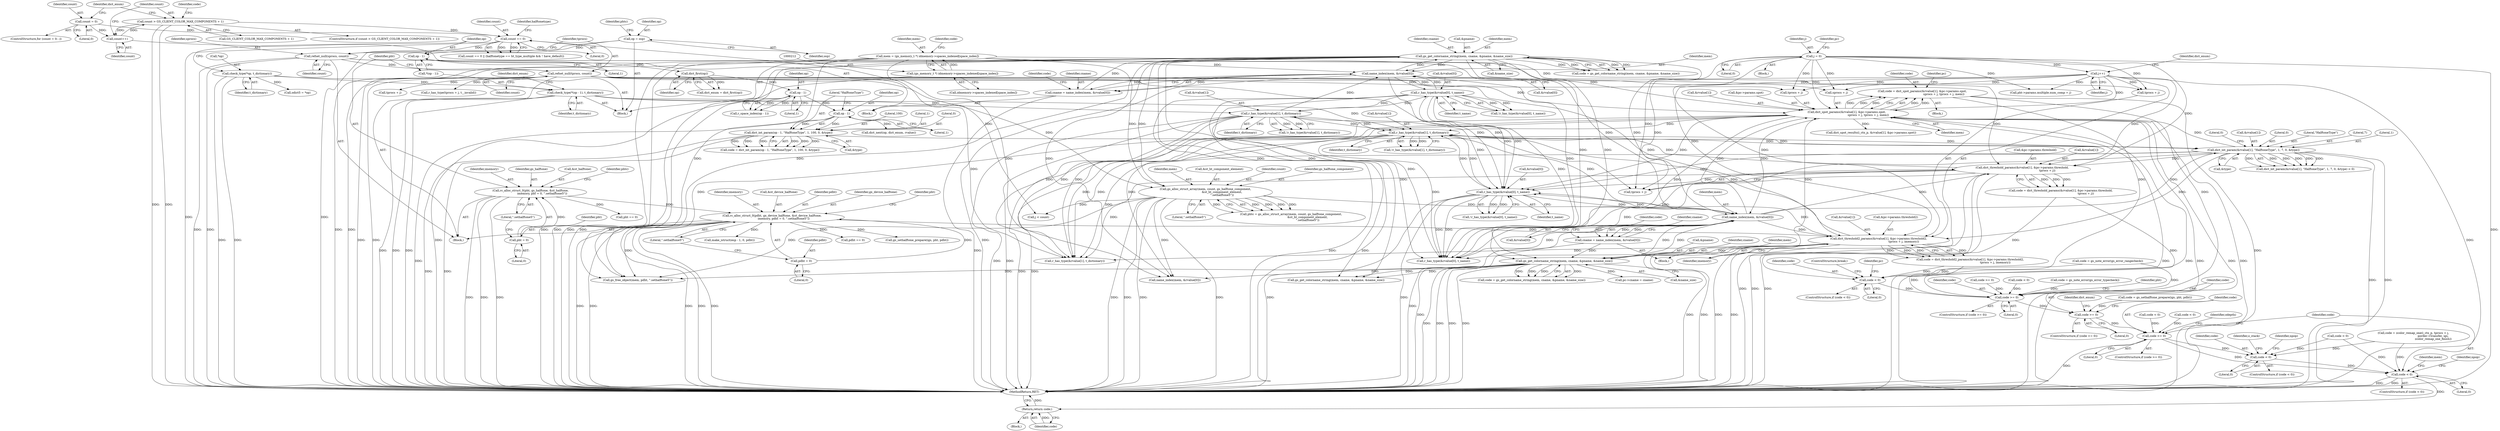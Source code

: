 digraph "0_ghostscript_f5c7555c30393e64ec1f5ab0dfae5b55b3b3fc78@integer" {
"1000549" [label="(Call,code = dict_spot_params(&rvalue[1], &pc->params.spot,\n                                                sprocs + j, tprocs + j, mem))"];
"1000551" [label="(Call,dict_spot_params(&rvalue[1], &pc->params.spot,\n                                                sprocs + j, tprocs + j, mem))"];
"1000521" [label="(Call,dict_int_param(&rvalue[1], \"HalftoneType\", 1, 7, 0, &type))"];
"1000464" [label="(Call,r_has_type(&rvalue[1], t_dictionary))"];
"1000589" [label="(Call,dict_threshold_params(&rvalue[1], &pc->params.threshold,\n                                                        tprocs + j))"];
"1000473" [label="(Call,name_index(mem, &rvalue[0]))"];
"1000295" [label="(Call,gs_get_colorname_string(mem, cname, &pname, &name_size))"];
"1000287" [label="(Call,name_index(mem, &rvalue[0]))"];
"1000209" [label="(Call,mem = (gs_memory_t *) idmemory->spaces_indexed[space_index])"];
"1000211" [label="(Call,(gs_memory_t *) idmemory->spaces_indexed[space_index])"];
"1000269" [label="(Call,r_has_type(&rvalue[0], t_name))"];
"1000278" [label="(Call,r_has_type(&rvalue[1], t_dictionary))"];
"1000193" [label="(Call,check_type(*(op - 1), t_dictionary))"];
"1000189" [label="(Call,check_type(*op, t_dictionary))"];
"1000285" [label="(Call,cname = name_index(mem, &rvalue[0]))"];
"1000386" [label="(Call,gs_alloc_struct_array(mem, count, gs_halftone_component,\n                                     &st_ht_component_element,\n                                     \".sethalftone5\"))"];
"1000371" [label="(Call,refset_null(tprocs, count))"];
"1000368" [label="(Call,refset_null(sprocs, count))"];
"1000348" [label="(Call,count == 0)"];
"1000335" [label="(Call,count > GS_CLIENT_COLOR_MAX_COMPONENTS + 1)"];
"1000332" [label="(Call,count++)"];
"1000252" [label="(Call,count = 0)"];
"1000481" [label="(Call,gs_get_colorname_string(mem, cname, &pname, &name_size))"];
"1000471" [label="(Call,cname = name_index(mem, &rvalue[0]))"];
"1000455" [label="(Call,r_has_type(&rvalue[0], t_name))"];
"1000612" [label="(Call,dict_threshold2_params(&rvalue[1], &pc->params.threshold2,\n                                                        tprocs + j, imemory))"];
"1000640" [label="(Call,j++)"];
"1000434" [label="(Call,j = 0)"];
"1000393" [label="(Call,rc_alloc_struct_0(pdht, gx_device_halftone, &st_device_halftone,\n                          imemory, pdht = 0, \".sethalftone5\"))"];
"1000399" [label="(Call,pdht = 0)"];
"1000374" [label="(Call,rc_alloc_struct_0(pht, gs_halftone, &st_halftone,\n                          imemory, pht = 0, \".sethalftone5\"))"];
"1000380" [label="(Call,pht = 0)"];
"1000220" [label="(Call,dict_int_param(op - 1, \"HalftoneType\", 1, 100, 0, &type))"];
"1000221" [label="(Call,op - 1)"];
"1000206" [label="(Call,op - 1)"];
"1000201" [label="(Call,dict_first(op))"];
"1000195" [label="(Call,op - 1)"];
"1000129" [label="(Call,op = osp)"];
"1000634" [label="(Call,code < 0)"];
"1000643" [label="(Call,code >= 0)"];
"1000686" [label="(Call,code >= 0)"];
"1000791" [label="(Call,code >= 0)"];
"1000983" [label="(Call,code < 0)"];
"1001013" [label="(Call,code < 0)"];
"1001029" [label="(Return,return code;)"];
"1000641" [label="(Identifier,j)"];
"1000465" [label="(Call,&rvalue[1])"];
"1000334" [label="(ControlStructure,if (count > GS_CLIENT_COLOR_MAX_COMPONENTS + 1))"];
"1000484" [label="(Call,&pname)"];
"1000396" [label="(Call,&st_device_halftone)"];
"1000381" [label="(Identifier,pht)"];
"1000296" [label="(Identifier,mem)"];
"1000228" [label="(Call,&type)"];
"1000195" [label="(Call,op - 1)"];
"1000640" [label="(Call,j++)"];
"1000637" [label="(ControlStructure,break;)"];
"1000687" [label="(Identifier,code)"];
"1000613" [label="(Call,&rvalue[1])"];
"1000549" [label="(Call,code = dict_spot_params(&rvalue[1], &pc->params.spot,\n                                                sprocs + j, tprocs + j, mem))"];
"1000791" [label="(Call,code >= 0)"];
"1000839" [label="(Call,make_istruct(esp - 1, 0, pdht))"];
"1000386" [label="(Call,gs_alloc_struct_array(mem, count, gs_halftone_component,\n                                     &st_ht_component_element,\n                                     \".sethalftone5\"))"];
"1000251" [label="(ControlStructure,for (count = 0; ;))"];
"1000472" [label="(Identifier,cname)"];
"1000300" [label="(Call,&name_size)"];
"1000456" [label="(Call,&rvalue[0])"];
"1001014" [label="(Identifier,code)"];
"1000541" [label="(Block,)"];
"1000192" [label="(Identifier,t_dictionary)"];
"1000370" [label="(Identifier,count)"];
"1000471" [label="(Call,cname = name_index(mem, &rvalue[0]))"];
"1001017" [label="(Call,gs_free_object(mem, pdht, \".sethalftone5\"))"];
"1000198" [label="(Identifier,t_dictionary)"];
"1000297" [label="(Identifier,cname)"];
"1000394" [label="(Identifier,pdht)"];
"1000956" [label="(Call,tprocs + j)"];
"1000342" [label="(Identifier,code)"];
"1000486" [label="(Call,&name_size)"];
"1000746" [label="(Call,code < 0)"];
"1000193" [label="(Call,check_type(*(op - 1), t_dictionary))"];
"1000189" [label="(Call,check_type(*op, t_dictionary))"];
"1000379" [label="(Identifier,imemory)"];
"1000644" [label="(Identifier,code)"];
"1001016" [label="(Block,)"];
"1000809" [label="(Call,odict5 = *op)"];
"1000983" [label="(Call,code < 0)"];
"1001018" [label="(Identifier,mem)"];
"1000610" [label="(Call,code = dict_threshold2_params(&rvalue[1], &pc->params.threshold2,\n                                                        tprocs + j, imemory))"];
"1000393" [label="(Call,rc_alloc_struct_0(pdht, gx_device_halftone, &st_device_halftone,\n                          imemory, pdht = 0, \".sethalftone5\"))"];
"1000392" [label="(Literal,\".sethalftone5\")"];
"1000790" [label="(ControlStructure,if (code >= 0))"];
"1000551" [label="(Call,dict_spot_params(&rvalue[1], &pc->params.spot,\n                                                sprocs + j, tprocs + j, mem))"];
"1000985" [label="(Literal,0)"];
"1000277" [label="(Call,!r_has_type(&rvalue[1], t_dictionary))"];
"1000543" [label="(Call,code = gs_note_error(gs_error_rangecheck))"];
"1000335" [label="(Call,count > GS_CLIENT_COLOR_MAX_COMPONENTS + 1)"];
"1000455" [label="(Call,r_has_type(&rvalue[0], t_name))"];
"1000213" [label="(Call,idmemory->spaces_indexed[space_index])"];
"1000194" [label="(Call,*(op - 1))"];
"1000385" [label="(Identifier,phtc)"];
"1000210" [label="(Identifier,mem)"];
"1000350" [label="(Literal,0)"];
"1000400" [label="(Identifier,pdht)"];
"1000424" [label="(Call,code >= 0)"];
"1000226" [label="(Literal,100)"];
"1000661" [label="(Call,pht->params.multiple.num_comp = j)"];
"1000259" [label="(Identifier,dict_enum)"];
"1000445" [label="(Identifier,dict_enum)"];
"1000955" [label="(Call,r_has_type(tprocs + j, t__invalid))"];
"1000948" [label="(Call,code < 0)"];
"1000688" [label="(Literal,0)"];
"1000405" [label="(Call,pht == 0)"];
"1000375" [label="(Identifier,pht)"];
"1000712" [label="(Call,r_has_type(&rvalue[0], t_name))"];
"1000129" [label="(Call,op = osp)"];
"1000135" [label="(Identifier,phtc)"];
"1000520" [label="(Call,dict_int_param(&rvalue[1], \"HalftoneType\", 1, 7, 0, &type) < 0)"];
"1001015" [label="(Literal,0)"];
"1000219" [label="(Identifier,code)"];
"1000469" [label="(Identifier,t_dictionary)"];
"1000209" [label="(Call,mem = (gs_memory_t *) idmemory->spaces_indexed[space_index])"];
"1001012" [label="(ControlStructure,if (code < 0))"];
"1000222" [label="(Identifier,op)"];
"1000475" [label="(Call,&rvalue[0])"];
"1000260" [label="(Call,dict_next(op, dict_enum, rvalue))"];
"1000252" [label="(Call,count = 0)"];
"1000685" [label="(ControlStructure,if (code >= 0))"];
"1000274" [label="(Identifier,t_name)"];
"1000984" [label="(Identifier,code)"];
"1000298" [label="(Call,&pname)"];
"1000220" [label="(Call,dict_int_param(op - 1, \"HalftoneType\", 1, 100, 0, &type))"];
"1000376" [label="(Identifier,gs_halftone)"];
"1000532" [label="(Literal,0)"];
"1000982" [label="(ControlStructure,if (code < 0))"];
"1000473" [label="(Call,name_index(mem, &rvalue[0]))"];
"1000721" [label="(Call,r_has_type(&rvalue[1], t_dictionary))"];
"1000639" [label="(Identifier,pc)"];
"1000207" [label="(Identifier,op)"];
"1000489" [label="(Call,code < 0)"];
"1000199" [label="(Call,dict_enum = dict_first(op))"];
"1000633" [label="(ControlStructure,if (code < 0))"];
"1000730" [label="(Call,name_index(mem, &rvalue[0]))"];
"1000463" [label="(Call,!r_has_type(&rvalue[1], t_dictionary))"];
"1000285" [label="(Call,cname = name_index(mem, &rvalue[0]))"];
"1000295" [label="(Call,gs_get_colorname_string(mem, cname, &pname, &name_size))"];
"1000269" [label="(Call,r_has_type(&rvalue[0], t_name))"];
"1000792" [label="(Identifier,code)"];
"1000474" [label="(Identifier,mem)"];
"1000255" [label="(Block,)"];
"1000460" [label="(Identifier,t_name)"];
"1000771" [label="(Call,dict_spot_results(i_ctx_p, &rvalue[1], &pc->params.spot))"];
"1000612" [label="(Call,dict_threshold2_params(&rvalue[1], &pc->params.threshold2,\n                                                        tprocs + j, imemory))"];
"1000279" [label="(Call,&rvalue[1])"];
"1000600" [label="(Call,tprocs + j)"];
"1000550" [label="(Identifier,code)"];
"1000635" [label="(Identifier,code)"];
"1000365" [label="(Block,)"];
"1000337" [label="(Call,GS_CLIENT_COLOR_MAX_COMPONENTS + 1)"];
"1000336" [label="(Identifier,count)"];
"1000483" [label="(Identifier,cname)"];
"1000438" [label="(Identifier,pc)"];
"1000373" [label="(Identifier,count)"];
"1000565" [label="(Call,tprocs + j)"];
"1000283" [label="(Identifier,t_dictionary)"];
"1000268" [label="(Call,!r_has_type(&rvalue[0], t_name))"];
"1000205" [label="(Call,r_space_index(op - 1))"];
"1000353" [label="(Identifier,halftonetype)"];
"1000412" [label="(Call,pdht == 0)"];
"1000634" [label="(Call,code < 0)"];
"1000387" [label="(Identifier,mem)"];
"1000253" [label="(Identifier,count)"];
"1000793" [label="(Literal,0)"];
"1000395" [label="(Identifier,gx_device_halftone)"];
"1000374" [label="(Call,rc_alloc_struct_0(pht, gs_halftone, &st_halftone,\n                          imemory, pht = 0, \".sethalftone5\"))"];
"1000270" [label="(Call,&rvalue[0])"];
"1000552" [label="(Call,&rvalue[1])"];
"1000797" [label="(Identifier,odepth)"];
"1000223" [label="(Literal,1)"];
"1000464" [label="(Call,r_has_type(&rvalue[1], t_dictionary))"];
"1000206" [label="(Call,op - 1)"];
"1000691" [label="(Identifier,dict_enum)"];
"1000254" [label="(Literal,0)"];
"1000347" [label="(Call,count == 0 || (halftonetype == ht_type_multiple && ! have_default))"];
"1000349" [label="(Identifier,count)"];
"1000383" [label="(Literal,\".sethalftone5\")"];
"1000645" [label="(Literal,0)"];
"1000989" [label="(Identifier,o_stack)"];
"1000522" [label="(Call,&rvalue[1])"];
"1000382" [label="(Literal,0)"];
"1000530" [label="(Call,&type)"];
"1000626" [label="(Identifier,imemory)"];
"1000202" [label="(Identifier,op)"];
"1000287" [label="(Call,name_index(mem, &rvalue[0]))"];
"1000211" [label="(Call,(gs_memory_t *) idmemory->spaces_indexed[space_index])"];
"1000197" [label="(Literal,1)"];
"1000371" [label="(Call,refset_null(tprocs, count))"];
"1001032" [label="(Identifier,npop)"];
"1001030" [label="(Identifier,code)"];
"1000479" [label="(Call,code = gs_get_colorname_string(mem, cname, &pname, &name_size))"];
"1000642" [label="(ControlStructure,if (code >= 0))"];
"1000196" [label="(Identifier,op)"];
"1000433" [label="(Block,)"];
"1000333" [label="(Identifier,count)"];
"1000225" [label="(Literal,1)"];
"1000617" [label="(Call,&pc->params.threshold2)"];
"1001010" [label="(Identifier,npop)"];
"1000127" [label="(Block,)"];
"1000562" [label="(Call,sprocs + j)"];
"1000390" [label="(Call,&st_ht_component_element)"];
"1000289" [label="(Call,&rvalue[0])"];
"1000587" [label="(Call,code = dict_threshold_params(&rvalue[1], &pc->params.threshold,\n                                                        tprocs + j))"];
"1000286" [label="(Identifier,cname)"];
"1000623" [label="(Call,tprocs + j)"];
"1000380" [label="(Call,pht = 0)"];
"1000679" [label="(Call,code = gs_sethalftone_prepare(igs, pht, pdht))"];
"1000454" [label="(Call,!r_has_type(&rvalue[0], t_name))"];
"1000852" [label="(Call,j < count)"];
"1000594" [label="(Call,&pc->params.threshold)"];
"1000190" [label="(Call,*op)"];
"1000529" [label="(Literal,0)"];
"1000556" [label="(Call,&pc->params.spot)"];
"1000590" [label="(Call,&rvalue[1])"];
"1000372" [label="(Identifier,tprocs)"];
"1000480" [label="(Identifier,code)"];
"1000399" [label="(Call,pdht = 0)"];
"1000965" [label="(Call,code = zcolor_remap_one(i_ctx_p, tprocs + j,\n                                            porder->transfer, igs,\n                                            zcolor_remap_one_finish))"];
"1000384" [label="(Call,phtc = gs_alloc_struct_array(mem, count, gs_halftone_component,\n                                     &st_ht_component_element,\n                                     \".sethalftone5\"))"];
"1000369" [label="(Identifier,sprocs)"];
"1000526" [label="(Literal,\"HalftoneType\")"];
"1000738" [label="(Call,gs_get_colorname_string(mem, cname, &pname, &name_size))"];
"1000294" [label="(Identifier,code)"];
"1000681" [label="(Call,gs_sethalftone_prepare(igs, pht, pdht))"];
"1000534" [label="(Call,code = gs_note_error(gs_error_typecheck))"];
"1000200" [label="(Identifier,dict_enum)"];
"1000348" [label="(Call,count == 0)"];
"1000528" [label="(Literal,7)"];
"1000227" [label="(Literal,0)"];
"1000436" [label="(Literal,0)"];
"1000784" [label="(Call,code < 0)"];
"1000332" [label="(Call,count++)"];
"1000527" [label="(Literal,1)"];
"1000440" [label="(Block,)"];
"1000636" [label="(Literal,0)"];
"1000406" [label="(Identifier,pht)"];
"1000377" [label="(Call,&st_halftone)"];
"1000131" [label="(Identifier,osp)"];
"1000221" [label="(Call,op - 1)"];
"1000401" [label="(Literal,0)"];
"1001029" [label="(Return,return code;)"];
"1000589" [label="(Call,dict_threshold_params(&rvalue[1], &pc->params.threshold,\n                                                        tprocs + j))"];
"1000574" [label="(Identifier,pc)"];
"1001042" [label="(MethodReturn,RET)"];
"1000643" [label="(Call,code >= 0)"];
"1000398" [label="(Identifier,imemory)"];
"1000201" [label="(Call,dict_first(op))"];
"1000521" [label="(Call,dict_int_param(&rvalue[1], \"HalftoneType\", 1, 7, 0, &type))"];
"1001013" [label="(Call,code < 0)"];
"1000288" [label="(Identifier,mem)"];
"1000482" [label="(Identifier,mem)"];
"1000224" [label="(Literal,\"HalftoneType\")"];
"1000505" [label="(Call,pc->cname = cname)"];
"1000278" [label="(Call,r_has_type(&rvalue[1], t_dictionary))"];
"1000388" [label="(Identifier,count)"];
"1000130" [label="(Identifier,op)"];
"1000389" [label="(Identifier,gs_halftone_component)"];
"1000686" [label="(Call,code >= 0)"];
"1000434" [label="(Call,j = 0)"];
"1000402" [label="(Literal,\".sethalftone5\")"];
"1000218" [label="(Call,code = dict_int_param(op - 1, \"HalftoneType\", 1, 100, 0, &type))"];
"1000435" [label="(Identifier,j)"];
"1000208" [label="(Literal,1)"];
"1000568" [label="(Identifier,mem)"];
"1000481" [label="(Call,gs_get_colorname_string(mem, cname, &pname, &name_size))"];
"1000649" [label="(Identifier,pht)"];
"1000368" [label="(Call,refset_null(sprocs, count))"];
"1000293" [label="(Call,code = gs_get_colorname_string(mem, cname, &pname, &name_size))"];
"1000549" -> "1000541"  [label="AST: "];
"1000549" -> "1000551"  [label="CFG: "];
"1000550" -> "1000549"  [label="AST: "];
"1000551" -> "1000549"  [label="AST: "];
"1000574" -> "1000549"  [label="CFG: "];
"1000549" -> "1001042"  [label="DDG: "];
"1000551" -> "1000549"  [label="DDG: "];
"1000551" -> "1000549"  [label="DDG: "];
"1000551" -> "1000549"  [label="DDG: "];
"1000551" -> "1000549"  [label="DDG: "];
"1000551" -> "1000549"  [label="DDG: "];
"1000549" -> "1000634"  [label="DDG: "];
"1000549" -> "1000643"  [label="DDG: "];
"1000551" -> "1000568"  [label="CFG: "];
"1000552" -> "1000551"  [label="AST: "];
"1000556" -> "1000551"  [label="AST: "];
"1000562" -> "1000551"  [label="AST: "];
"1000565" -> "1000551"  [label="AST: "];
"1000568" -> "1000551"  [label="AST: "];
"1000551" -> "1001042"  [label="DDG: "];
"1000551" -> "1001042"  [label="DDG: "];
"1000551" -> "1001042"  [label="DDG: "];
"1000551" -> "1001042"  [label="DDG: "];
"1000551" -> "1001042"  [label="DDG: "];
"1000551" -> "1000455"  [label="DDG: "];
"1000551" -> "1000464"  [label="DDG: "];
"1000551" -> "1000473"  [label="DDG: "];
"1000521" -> "1000551"  [label="DDG: "];
"1000473" -> "1000551"  [label="DDG: "];
"1000368" -> "1000551"  [label="DDG: "];
"1000640" -> "1000551"  [label="DDG: "];
"1000434" -> "1000551"  [label="DDG: "];
"1000371" -> "1000551"  [label="DDG: "];
"1000481" -> "1000551"  [label="DDG: "];
"1000551" -> "1000712"  [label="DDG: "];
"1000551" -> "1000721"  [label="DDG: "];
"1000551" -> "1000730"  [label="DDG: "];
"1000551" -> "1000771"  [label="DDG: "];
"1000551" -> "1001017"  [label="DDG: "];
"1000521" -> "1000520"  [label="AST: "];
"1000521" -> "1000530"  [label="CFG: "];
"1000522" -> "1000521"  [label="AST: "];
"1000526" -> "1000521"  [label="AST: "];
"1000527" -> "1000521"  [label="AST: "];
"1000528" -> "1000521"  [label="AST: "];
"1000529" -> "1000521"  [label="AST: "];
"1000530" -> "1000521"  [label="AST: "];
"1000532" -> "1000521"  [label="CFG: "];
"1000521" -> "1001042"  [label="DDG: "];
"1000521" -> "1001042"  [label="DDG: "];
"1000521" -> "1000455"  [label="DDG: "];
"1000521" -> "1000464"  [label="DDG: "];
"1000521" -> "1000520"  [label="DDG: "];
"1000521" -> "1000520"  [label="DDG: "];
"1000521" -> "1000520"  [label="DDG: "];
"1000521" -> "1000520"  [label="DDG: "];
"1000521" -> "1000520"  [label="DDG: "];
"1000521" -> "1000520"  [label="DDG: "];
"1000464" -> "1000521"  [label="DDG: "];
"1000473" -> "1000521"  [label="DDG: "];
"1000220" -> "1000521"  [label="DDG: "];
"1000521" -> "1000589"  [label="DDG: "];
"1000521" -> "1000612"  [label="DDG: "];
"1000521" -> "1000712"  [label="DDG: "];
"1000521" -> "1000721"  [label="DDG: "];
"1000464" -> "1000463"  [label="AST: "];
"1000464" -> "1000469"  [label="CFG: "];
"1000465" -> "1000464"  [label="AST: "];
"1000469" -> "1000464"  [label="AST: "];
"1000463" -> "1000464"  [label="CFG: "];
"1000464" -> "1001042"  [label="DDG: "];
"1000464" -> "1001042"  [label="DDG: "];
"1000464" -> "1000455"  [label="DDG: "];
"1000464" -> "1000463"  [label="DDG: "];
"1000464" -> "1000463"  [label="DDG: "];
"1000589" -> "1000464"  [label="DDG: "];
"1000278" -> "1000464"  [label="DDG: "];
"1000278" -> "1000464"  [label="DDG: "];
"1000455" -> "1000464"  [label="DDG: "];
"1000612" -> "1000464"  [label="DDG: "];
"1000193" -> "1000464"  [label="DDG: "];
"1000464" -> "1000473"  [label="DDG: "];
"1000464" -> "1000712"  [label="DDG: "];
"1000464" -> "1000721"  [label="DDG: "];
"1000464" -> "1000721"  [label="DDG: "];
"1000589" -> "1000587"  [label="AST: "];
"1000589" -> "1000600"  [label="CFG: "];
"1000590" -> "1000589"  [label="AST: "];
"1000594" -> "1000589"  [label="AST: "];
"1000600" -> "1000589"  [label="AST: "];
"1000587" -> "1000589"  [label="CFG: "];
"1000589" -> "1001042"  [label="DDG: "];
"1000589" -> "1001042"  [label="DDG: "];
"1000589" -> "1001042"  [label="DDG: "];
"1000589" -> "1000455"  [label="DDG: "];
"1000589" -> "1000587"  [label="DDG: "];
"1000589" -> "1000587"  [label="DDG: "];
"1000589" -> "1000587"  [label="DDG: "];
"1000473" -> "1000589"  [label="DDG: "];
"1000371" -> "1000589"  [label="DDG: "];
"1000640" -> "1000589"  [label="DDG: "];
"1000434" -> "1000589"  [label="DDG: "];
"1000589" -> "1000712"  [label="DDG: "];
"1000589" -> "1000721"  [label="DDG: "];
"1000473" -> "1000471"  [label="AST: "];
"1000473" -> "1000475"  [label="CFG: "];
"1000474" -> "1000473"  [label="AST: "];
"1000475" -> "1000473"  [label="AST: "];
"1000471" -> "1000473"  [label="CFG: "];
"1000473" -> "1001042"  [label="DDG: "];
"1000473" -> "1000455"  [label="DDG: "];
"1000473" -> "1000471"  [label="DDG: "];
"1000473" -> "1000471"  [label="DDG: "];
"1000295" -> "1000473"  [label="DDG: "];
"1000386" -> "1000473"  [label="DDG: "];
"1000481" -> "1000473"  [label="DDG: "];
"1000209" -> "1000473"  [label="DDG: "];
"1000455" -> "1000473"  [label="DDG: "];
"1000473" -> "1000481"  [label="DDG: "];
"1000473" -> "1000612"  [label="DDG: "];
"1000473" -> "1000712"  [label="DDG: "];
"1000295" -> "1000293"  [label="AST: "];
"1000295" -> "1000300"  [label="CFG: "];
"1000296" -> "1000295"  [label="AST: "];
"1000297" -> "1000295"  [label="AST: "];
"1000298" -> "1000295"  [label="AST: "];
"1000300" -> "1000295"  [label="AST: "];
"1000293" -> "1000295"  [label="CFG: "];
"1000295" -> "1001042"  [label="DDG: "];
"1000295" -> "1001042"  [label="DDG: "];
"1000295" -> "1001042"  [label="DDG: "];
"1000295" -> "1001042"  [label="DDG: "];
"1000295" -> "1000287"  [label="DDG: "];
"1000295" -> "1000293"  [label="DDG: "];
"1000295" -> "1000293"  [label="DDG: "];
"1000295" -> "1000293"  [label="DDG: "];
"1000295" -> "1000293"  [label="DDG: "];
"1000287" -> "1000295"  [label="DDG: "];
"1000285" -> "1000295"  [label="DDG: "];
"1000295" -> "1000386"  [label="DDG: "];
"1000295" -> "1000481"  [label="DDG: "];
"1000295" -> "1000481"  [label="DDG: "];
"1000295" -> "1000730"  [label="DDG: "];
"1000295" -> "1000738"  [label="DDG: "];
"1000295" -> "1000738"  [label="DDG: "];
"1000295" -> "1001017"  [label="DDG: "];
"1000287" -> "1000285"  [label="AST: "];
"1000287" -> "1000289"  [label="CFG: "];
"1000288" -> "1000287"  [label="AST: "];
"1000289" -> "1000287"  [label="AST: "];
"1000285" -> "1000287"  [label="CFG: "];
"1000287" -> "1001042"  [label="DDG: "];
"1000287" -> "1000269"  [label="DDG: "];
"1000287" -> "1000285"  [label="DDG: "];
"1000287" -> "1000285"  [label="DDG: "];
"1000209" -> "1000287"  [label="DDG: "];
"1000269" -> "1000287"  [label="DDG: "];
"1000278" -> "1000287"  [label="DDG: "];
"1000287" -> "1000455"  [label="DDG: "];
"1000287" -> "1000712"  [label="DDG: "];
"1000209" -> "1000127"  [label="AST: "];
"1000209" -> "1000211"  [label="CFG: "];
"1000210" -> "1000209"  [label="AST: "];
"1000211" -> "1000209"  [label="AST: "];
"1000219" -> "1000209"  [label="CFG: "];
"1000209" -> "1001042"  [label="DDG: "];
"1000209" -> "1001042"  [label="DDG: "];
"1000211" -> "1000209"  [label="DDG: "];
"1000209" -> "1000386"  [label="DDG: "];
"1000209" -> "1000730"  [label="DDG: "];
"1000209" -> "1001017"  [label="DDG: "];
"1000211" -> "1000213"  [label="CFG: "];
"1000212" -> "1000211"  [label="AST: "];
"1000213" -> "1000211"  [label="AST: "];
"1000211" -> "1001042"  [label="DDG: "];
"1000269" -> "1000268"  [label="AST: "];
"1000269" -> "1000274"  [label="CFG: "];
"1000270" -> "1000269"  [label="AST: "];
"1000274" -> "1000269"  [label="AST: "];
"1000268" -> "1000269"  [label="CFG: "];
"1000269" -> "1001042"  [label="DDG: "];
"1000269" -> "1001042"  [label="DDG: "];
"1000269" -> "1000268"  [label="DDG: "];
"1000269" -> "1000268"  [label="DDG: "];
"1000278" -> "1000269"  [label="DDG: "];
"1000269" -> "1000278"  [label="DDG: "];
"1000269" -> "1000455"  [label="DDG: "];
"1000269" -> "1000455"  [label="DDG: "];
"1000269" -> "1000712"  [label="DDG: "];
"1000269" -> "1000712"  [label="DDG: "];
"1000278" -> "1000277"  [label="AST: "];
"1000278" -> "1000283"  [label="CFG: "];
"1000279" -> "1000278"  [label="AST: "];
"1000283" -> "1000278"  [label="AST: "];
"1000277" -> "1000278"  [label="CFG: "];
"1000278" -> "1001042"  [label="DDG: "];
"1000278" -> "1001042"  [label="DDG: "];
"1000278" -> "1000277"  [label="DDG: "];
"1000278" -> "1000277"  [label="DDG: "];
"1000193" -> "1000278"  [label="DDG: "];
"1000278" -> "1000455"  [label="DDG: "];
"1000278" -> "1000712"  [label="DDG: "];
"1000278" -> "1000721"  [label="DDG: "];
"1000278" -> "1000721"  [label="DDG: "];
"1000193" -> "1000127"  [label="AST: "];
"1000193" -> "1000198"  [label="CFG: "];
"1000194" -> "1000193"  [label="AST: "];
"1000198" -> "1000193"  [label="AST: "];
"1000200" -> "1000193"  [label="CFG: "];
"1000193" -> "1001042"  [label="DDG: "];
"1000193" -> "1001042"  [label="DDG: "];
"1000193" -> "1001042"  [label="DDG: "];
"1000189" -> "1000193"  [label="DDG: "];
"1000193" -> "1000721"  [label="DDG: "];
"1000189" -> "1000127"  [label="AST: "];
"1000189" -> "1000192"  [label="CFG: "];
"1000190" -> "1000189"  [label="AST: "];
"1000192" -> "1000189"  [label="AST: "];
"1000196" -> "1000189"  [label="CFG: "];
"1000189" -> "1001042"  [label="DDG: "];
"1000189" -> "1001042"  [label="DDG: "];
"1000189" -> "1000809"  [label="DDG: "];
"1000285" -> "1000255"  [label="AST: "];
"1000286" -> "1000285"  [label="AST: "];
"1000294" -> "1000285"  [label="CFG: "];
"1000285" -> "1001042"  [label="DDG: "];
"1000386" -> "1000384"  [label="AST: "];
"1000386" -> "1000392"  [label="CFG: "];
"1000387" -> "1000386"  [label="AST: "];
"1000388" -> "1000386"  [label="AST: "];
"1000389" -> "1000386"  [label="AST: "];
"1000390" -> "1000386"  [label="AST: "];
"1000392" -> "1000386"  [label="AST: "];
"1000384" -> "1000386"  [label="CFG: "];
"1000386" -> "1001042"  [label="DDG: "];
"1000386" -> "1001042"  [label="DDG: "];
"1000386" -> "1001042"  [label="DDG: "];
"1000386" -> "1001042"  [label="DDG: "];
"1000386" -> "1000384"  [label="DDG: "];
"1000386" -> "1000384"  [label="DDG: "];
"1000386" -> "1000384"  [label="DDG: "];
"1000386" -> "1000384"  [label="DDG: "];
"1000386" -> "1000384"  [label="DDG: "];
"1000371" -> "1000386"  [label="DDG: "];
"1000386" -> "1000730"  [label="DDG: "];
"1000386" -> "1000852"  [label="DDG: "];
"1000386" -> "1001017"  [label="DDG: "];
"1000371" -> "1000365"  [label="AST: "];
"1000371" -> "1000373"  [label="CFG: "];
"1000372" -> "1000371"  [label="AST: "];
"1000373" -> "1000371"  [label="AST: "];
"1000375" -> "1000371"  [label="CFG: "];
"1000371" -> "1001042"  [label="DDG: "];
"1000371" -> "1001042"  [label="DDG: "];
"1000368" -> "1000371"  [label="DDG: "];
"1000371" -> "1000565"  [label="DDG: "];
"1000371" -> "1000600"  [label="DDG: "];
"1000371" -> "1000612"  [label="DDG: "];
"1000371" -> "1000623"  [label="DDG: "];
"1000371" -> "1000955"  [label="DDG: "];
"1000371" -> "1000956"  [label="DDG: "];
"1000368" -> "1000365"  [label="AST: "];
"1000368" -> "1000370"  [label="CFG: "];
"1000369" -> "1000368"  [label="AST: "];
"1000370" -> "1000368"  [label="AST: "];
"1000372" -> "1000368"  [label="CFG: "];
"1000368" -> "1001042"  [label="DDG: "];
"1000368" -> "1001042"  [label="DDG: "];
"1000348" -> "1000368"  [label="DDG: "];
"1000368" -> "1000562"  [label="DDG: "];
"1000348" -> "1000347"  [label="AST: "];
"1000348" -> "1000350"  [label="CFG: "];
"1000349" -> "1000348"  [label="AST: "];
"1000350" -> "1000348"  [label="AST: "];
"1000353" -> "1000348"  [label="CFG: "];
"1000347" -> "1000348"  [label="CFG: "];
"1000348" -> "1001042"  [label="DDG: "];
"1000348" -> "1000347"  [label="DDG: "];
"1000348" -> "1000347"  [label="DDG: "];
"1000335" -> "1000348"  [label="DDG: "];
"1000252" -> "1000348"  [label="DDG: "];
"1000348" -> "1000852"  [label="DDG: "];
"1000335" -> "1000334"  [label="AST: "];
"1000335" -> "1000337"  [label="CFG: "];
"1000336" -> "1000335"  [label="AST: "];
"1000337" -> "1000335"  [label="AST: "];
"1000259" -> "1000335"  [label="CFG: "];
"1000342" -> "1000335"  [label="CFG: "];
"1000335" -> "1001042"  [label="DDG: "];
"1000335" -> "1001042"  [label="DDG: "];
"1000335" -> "1000332"  [label="DDG: "];
"1000332" -> "1000335"  [label="DDG: "];
"1000332" -> "1000255"  [label="AST: "];
"1000332" -> "1000333"  [label="CFG: "];
"1000333" -> "1000332"  [label="AST: "];
"1000336" -> "1000332"  [label="CFG: "];
"1000252" -> "1000332"  [label="DDG: "];
"1000252" -> "1000251"  [label="AST: "];
"1000252" -> "1000254"  [label="CFG: "];
"1000253" -> "1000252"  [label="AST: "];
"1000254" -> "1000252"  [label="AST: "];
"1000259" -> "1000252"  [label="CFG: "];
"1000481" -> "1000479"  [label="AST: "];
"1000481" -> "1000486"  [label="CFG: "];
"1000482" -> "1000481"  [label="AST: "];
"1000483" -> "1000481"  [label="AST: "];
"1000484" -> "1000481"  [label="AST: "];
"1000486" -> "1000481"  [label="AST: "];
"1000479" -> "1000481"  [label="CFG: "];
"1000481" -> "1001042"  [label="DDG: "];
"1000481" -> "1001042"  [label="DDG: "];
"1000481" -> "1001042"  [label="DDG: "];
"1000481" -> "1001042"  [label="DDG: "];
"1000481" -> "1000479"  [label="DDG: "];
"1000481" -> "1000479"  [label="DDG: "];
"1000481" -> "1000479"  [label="DDG: "];
"1000481" -> "1000479"  [label="DDG: "];
"1000471" -> "1000481"  [label="DDG: "];
"1000481" -> "1000505"  [label="DDG: "];
"1000481" -> "1000730"  [label="DDG: "];
"1000481" -> "1000738"  [label="DDG: "];
"1000481" -> "1000738"  [label="DDG: "];
"1000481" -> "1001017"  [label="DDG: "];
"1000471" -> "1000440"  [label="AST: "];
"1000472" -> "1000471"  [label="AST: "];
"1000480" -> "1000471"  [label="CFG: "];
"1000471" -> "1001042"  [label="DDG: "];
"1000455" -> "1000454"  [label="AST: "];
"1000455" -> "1000460"  [label="CFG: "];
"1000456" -> "1000455"  [label="AST: "];
"1000460" -> "1000455"  [label="AST: "];
"1000454" -> "1000455"  [label="CFG: "];
"1000455" -> "1001042"  [label="DDG: "];
"1000455" -> "1001042"  [label="DDG: "];
"1000455" -> "1000454"  [label="DDG: "];
"1000455" -> "1000454"  [label="DDG: "];
"1000612" -> "1000455"  [label="DDG: "];
"1000455" -> "1000712"  [label="DDG: "];
"1000455" -> "1000712"  [label="DDG: "];
"1000612" -> "1000610"  [label="AST: "];
"1000612" -> "1000626"  [label="CFG: "];
"1000613" -> "1000612"  [label="AST: "];
"1000617" -> "1000612"  [label="AST: "];
"1000623" -> "1000612"  [label="AST: "];
"1000626" -> "1000612"  [label="AST: "];
"1000610" -> "1000612"  [label="CFG: "];
"1000612" -> "1001042"  [label="DDG: "];
"1000612" -> "1001042"  [label="DDG: "];
"1000612" -> "1001042"  [label="DDG: "];
"1000612" -> "1001042"  [label="DDG: "];
"1000612" -> "1000610"  [label="DDG: "];
"1000612" -> "1000610"  [label="DDG: "];
"1000612" -> "1000610"  [label="DDG: "];
"1000612" -> "1000610"  [label="DDG: "];
"1000640" -> "1000612"  [label="DDG: "];
"1000434" -> "1000612"  [label="DDG: "];
"1000393" -> "1000612"  [label="DDG: "];
"1000612" -> "1000712"  [label="DDG: "];
"1000612" -> "1000721"  [label="DDG: "];
"1000640" -> "1000440"  [label="AST: "];
"1000640" -> "1000641"  [label="CFG: "];
"1000641" -> "1000640"  [label="AST: "];
"1000445" -> "1000640"  [label="CFG: "];
"1000640" -> "1001042"  [label="DDG: "];
"1000640" -> "1000562"  [label="DDG: "];
"1000640" -> "1000565"  [label="DDG: "];
"1000640" -> "1000600"  [label="DDG: "];
"1000640" -> "1000623"  [label="DDG: "];
"1000434" -> "1000640"  [label="DDG: "];
"1000640" -> "1000661"  [label="DDG: "];
"1000434" -> "1000433"  [label="AST: "];
"1000434" -> "1000436"  [label="CFG: "];
"1000435" -> "1000434"  [label="AST: "];
"1000436" -> "1000434"  [label="AST: "];
"1000438" -> "1000434"  [label="CFG: "];
"1000434" -> "1001042"  [label="DDG: "];
"1000434" -> "1000562"  [label="DDG: "];
"1000434" -> "1000565"  [label="DDG: "];
"1000434" -> "1000600"  [label="DDG: "];
"1000434" -> "1000623"  [label="DDG: "];
"1000434" -> "1000661"  [label="DDG: "];
"1000393" -> "1000365"  [label="AST: "];
"1000393" -> "1000402"  [label="CFG: "];
"1000394" -> "1000393"  [label="AST: "];
"1000395" -> "1000393"  [label="AST: "];
"1000396" -> "1000393"  [label="AST: "];
"1000398" -> "1000393"  [label="AST: "];
"1000399" -> "1000393"  [label="AST: "];
"1000402" -> "1000393"  [label="AST: "];
"1000406" -> "1000393"  [label="CFG: "];
"1000393" -> "1001042"  [label="DDG: "];
"1000393" -> "1001042"  [label="DDG: "];
"1000393" -> "1001042"  [label="DDG: "];
"1000393" -> "1001042"  [label="DDG: "];
"1000393" -> "1001042"  [label="DDG: "];
"1000399" -> "1000393"  [label="DDG: "];
"1000374" -> "1000393"  [label="DDG: "];
"1000393" -> "1000412"  [label="DDG: "];
"1000393" -> "1000681"  [label="DDG: "];
"1000393" -> "1000839"  [label="DDG: "];
"1000393" -> "1001017"  [label="DDG: "];
"1000399" -> "1000401"  [label="CFG: "];
"1000400" -> "1000399"  [label="AST: "];
"1000401" -> "1000399"  [label="AST: "];
"1000402" -> "1000399"  [label="CFG: "];
"1000374" -> "1000365"  [label="AST: "];
"1000374" -> "1000383"  [label="CFG: "];
"1000375" -> "1000374"  [label="AST: "];
"1000376" -> "1000374"  [label="AST: "];
"1000377" -> "1000374"  [label="AST: "];
"1000379" -> "1000374"  [label="AST: "];
"1000380" -> "1000374"  [label="AST: "];
"1000383" -> "1000374"  [label="AST: "];
"1000385" -> "1000374"  [label="CFG: "];
"1000374" -> "1001042"  [label="DDG: "];
"1000374" -> "1001042"  [label="DDG: "];
"1000374" -> "1001042"  [label="DDG: "];
"1000380" -> "1000374"  [label="DDG: "];
"1000374" -> "1000405"  [label="DDG: "];
"1000380" -> "1000382"  [label="CFG: "];
"1000381" -> "1000380"  [label="AST: "];
"1000382" -> "1000380"  [label="AST: "];
"1000383" -> "1000380"  [label="CFG: "];
"1000220" -> "1000218"  [label="AST: "];
"1000220" -> "1000228"  [label="CFG: "];
"1000221" -> "1000220"  [label="AST: "];
"1000224" -> "1000220"  [label="AST: "];
"1000225" -> "1000220"  [label="AST: "];
"1000226" -> "1000220"  [label="AST: "];
"1000227" -> "1000220"  [label="AST: "];
"1000228" -> "1000220"  [label="AST: "];
"1000218" -> "1000220"  [label="CFG: "];
"1000220" -> "1001042"  [label="DDG: "];
"1000220" -> "1001042"  [label="DDG: "];
"1000220" -> "1000218"  [label="DDG: "];
"1000220" -> "1000218"  [label="DDG: "];
"1000220" -> "1000218"  [label="DDG: "];
"1000220" -> "1000218"  [label="DDG: "];
"1000220" -> "1000218"  [label="DDG: "];
"1000220" -> "1000218"  [label="DDG: "];
"1000221" -> "1000220"  [label="DDG: "];
"1000221" -> "1000220"  [label="DDG: "];
"1000221" -> "1000223"  [label="CFG: "];
"1000222" -> "1000221"  [label="AST: "];
"1000223" -> "1000221"  [label="AST: "];
"1000224" -> "1000221"  [label="CFG: "];
"1000221" -> "1001042"  [label="DDG: "];
"1000206" -> "1000221"  [label="DDG: "];
"1000221" -> "1000260"  [label="DDG: "];
"1000206" -> "1000205"  [label="AST: "];
"1000206" -> "1000208"  [label="CFG: "];
"1000207" -> "1000206"  [label="AST: "];
"1000208" -> "1000206"  [label="AST: "];
"1000205" -> "1000206"  [label="CFG: "];
"1000206" -> "1000205"  [label="DDG: "];
"1000206" -> "1000205"  [label="DDG: "];
"1000201" -> "1000206"  [label="DDG: "];
"1000201" -> "1000199"  [label="AST: "];
"1000201" -> "1000202"  [label="CFG: "];
"1000202" -> "1000201"  [label="AST: "];
"1000199" -> "1000201"  [label="CFG: "];
"1000201" -> "1000199"  [label="DDG: "];
"1000195" -> "1000201"  [label="DDG: "];
"1000195" -> "1000194"  [label="AST: "];
"1000195" -> "1000197"  [label="CFG: "];
"1000196" -> "1000195"  [label="AST: "];
"1000197" -> "1000195"  [label="AST: "];
"1000194" -> "1000195"  [label="CFG: "];
"1000129" -> "1000195"  [label="DDG: "];
"1000129" -> "1000127"  [label="AST: "];
"1000129" -> "1000131"  [label="CFG: "];
"1000130" -> "1000129"  [label="AST: "];
"1000131" -> "1000129"  [label="AST: "];
"1000135" -> "1000129"  [label="CFG: "];
"1000129" -> "1001042"  [label="DDG: "];
"1000634" -> "1000633"  [label="AST: "];
"1000634" -> "1000636"  [label="CFG: "];
"1000635" -> "1000634"  [label="AST: "];
"1000636" -> "1000634"  [label="AST: "];
"1000637" -> "1000634"  [label="CFG: "];
"1000639" -> "1000634"  [label="CFG: "];
"1000587" -> "1000634"  [label="DDG: "];
"1000610" -> "1000634"  [label="DDG: "];
"1000543" -> "1000634"  [label="DDG: "];
"1000634" -> "1000643"  [label="DDG: "];
"1000643" -> "1000642"  [label="AST: "];
"1000643" -> "1000645"  [label="CFG: "];
"1000644" -> "1000643"  [label="AST: "];
"1000645" -> "1000643"  [label="AST: "];
"1000649" -> "1000643"  [label="CFG: "];
"1000687" -> "1000643"  [label="CFG: "];
"1000587" -> "1000643"  [label="DDG: "];
"1000610" -> "1000643"  [label="DDG: "];
"1000424" -> "1000643"  [label="DDG: "];
"1000489" -> "1000643"  [label="DDG: "];
"1000543" -> "1000643"  [label="DDG: "];
"1000534" -> "1000643"  [label="DDG: "];
"1000643" -> "1000686"  [label="DDG: "];
"1000686" -> "1000685"  [label="AST: "];
"1000686" -> "1000688"  [label="CFG: "];
"1000687" -> "1000686"  [label="AST: "];
"1000688" -> "1000686"  [label="AST: "];
"1000691" -> "1000686"  [label="CFG: "];
"1000792" -> "1000686"  [label="CFG: "];
"1000679" -> "1000686"  [label="DDG: "];
"1000686" -> "1000791"  [label="DDG: "];
"1000791" -> "1000790"  [label="AST: "];
"1000791" -> "1000793"  [label="CFG: "];
"1000792" -> "1000791"  [label="AST: "];
"1000793" -> "1000791"  [label="AST: "];
"1000797" -> "1000791"  [label="CFG: "];
"1001014" -> "1000791"  [label="CFG: "];
"1000791" -> "1001042"  [label="DDG: "];
"1000784" -> "1000791"  [label="DDG: "];
"1000746" -> "1000791"  [label="DDG: "];
"1000791" -> "1000983"  [label="DDG: "];
"1000791" -> "1001013"  [label="DDG: "];
"1000983" -> "1000982"  [label="AST: "];
"1000983" -> "1000985"  [label="CFG: "];
"1000984" -> "1000983"  [label="AST: "];
"1000985" -> "1000983"  [label="AST: "];
"1000989" -> "1000983"  [label="CFG: "];
"1001010" -> "1000983"  [label="CFG: "];
"1000965" -> "1000983"  [label="DDG: "];
"1000948" -> "1000983"  [label="DDG: "];
"1000983" -> "1001013"  [label="DDG: "];
"1001013" -> "1001012"  [label="AST: "];
"1001013" -> "1001015"  [label="CFG: "];
"1001014" -> "1001013"  [label="AST: "];
"1001015" -> "1001013"  [label="AST: "];
"1001018" -> "1001013"  [label="CFG: "];
"1001032" -> "1001013"  [label="CFG: "];
"1001013" -> "1001042"  [label="DDG: "];
"1001013" -> "1001042"  [label="DDG: "];
"1000965" -> "1001013"  [label="DDG: "];
"1000948" -> "1001013"  [label="DDG: "];
"1001013" -> "1001029"  [label="DDG: "];
"1001029" -> "1001016"  [label="AST: "];
"1001029" -> "1001030"  [label="CFG: "];
"1001030" -> "1001029"  [label="AST: "];
"1001042" -> "1001029"  [label="CFG: "];
"1001029" -> "1001042"  [label="DDG: "];
"1001030" -> "1001029"  [label="DDG: "];
}
